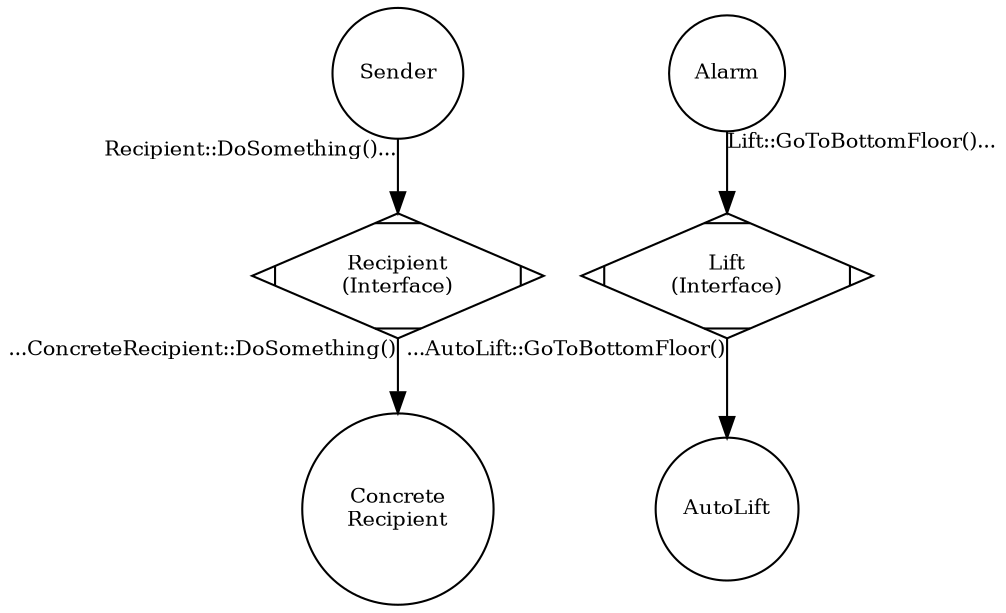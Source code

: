 strict digraph G {
	graph [fontsize=5 overlap=false splines=true fontname="Ubuntu"];
	node [fontsize=10];
	edge [fontsize=10];
	
	subgraph g1{
		Sender[shape=circle pos="1,2!"]
		Recipient[shape=circle pos="9.7,2!" label="Concrete\nRecipient"]
		square [label="Recipient\n(Interface)" shape=Mdiamond pos="4.4,2!"]
		
		Sender -> square [taillabel="Recipient::DoSomething()..."];
		square -> Recipient [taillabel="...ConcreteRecipient::DoSomething()"];
	}

	subgraph g2{
		Alarm[shape=circle pos="1,1!"]
		AutoLift[shape=circle pos="9.7,1!" label="AutoLift"]
		Lift [label="Lift\n(Interface)" shape=Mdiamond pos="4.4,1!"]
		
		Alarm -> Lift [taillabel="Lift::GoToBottomFloor()..."];
		Lift -> AutoLift [taillabel="...AutoLift::GoToBottomFloor()"];
	}


}